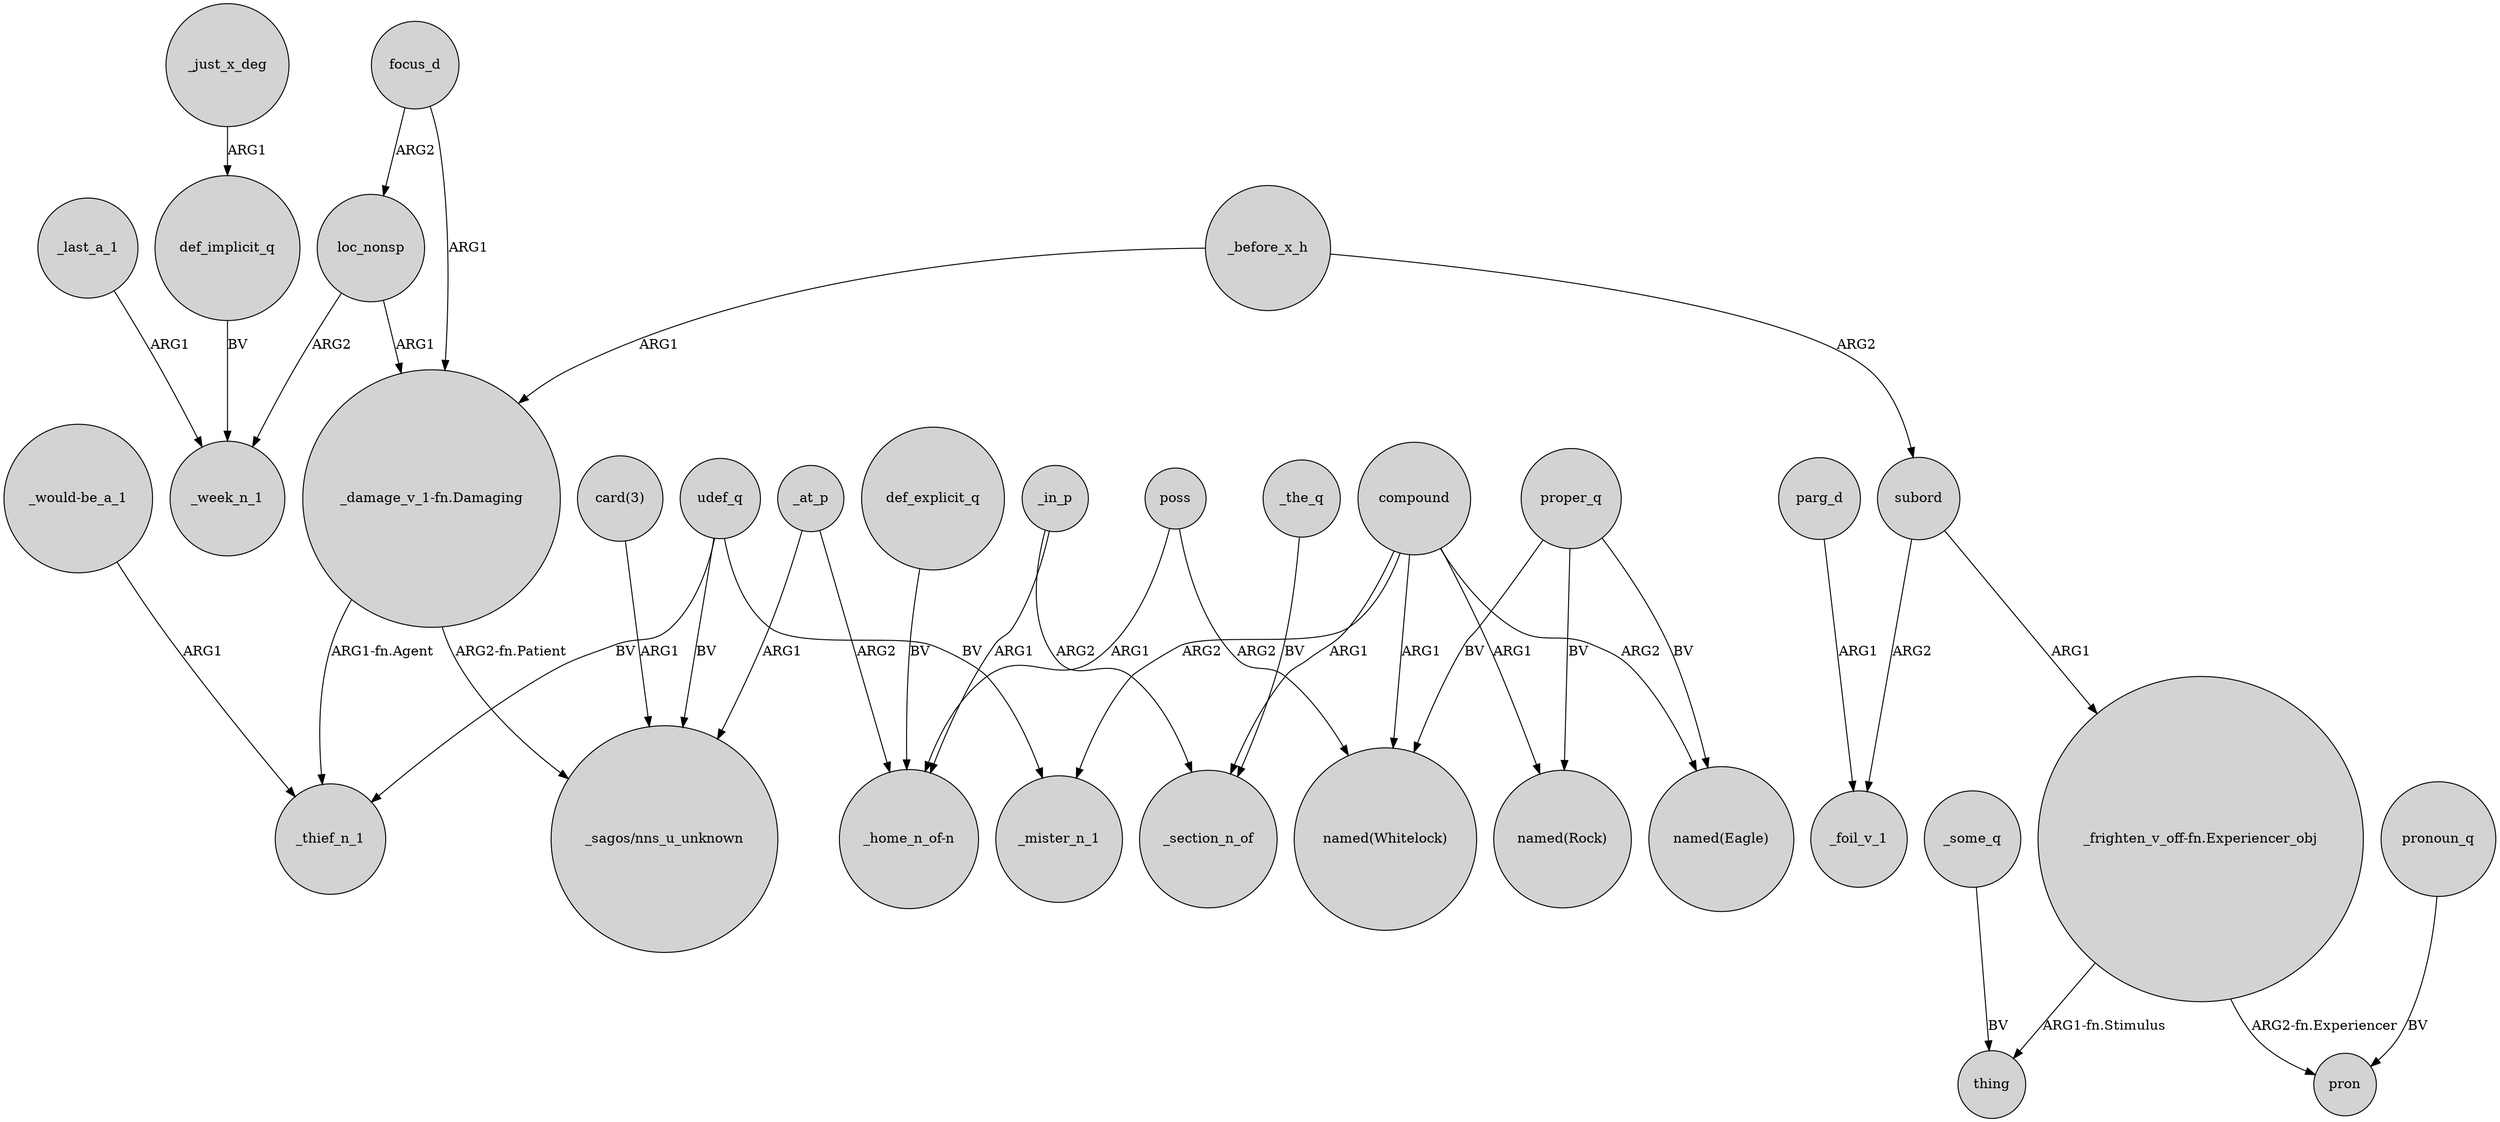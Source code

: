 digraph {
	node [shape=circle style=filled]
	focus_d -> loc_nonsp [label=ARG2]
	compound -> "named(Whitelock)" [label=ARG1]
	proper_q -> "named(Eagle)" [label=BV]
	def_implicit_q -> _week_n_1 [label=BV]
	udef_q -> _thief_n_1 [label=BV]
	"_damage_v_1-fn.Damaging" -> _thief_n_1 [label="ARG1-fn.Agent"]
	"_damage_v_1-fn.Damaging" -> "_sagos/nns_u_unknown" [label="ARG2-fn.Patient"]
	_at_p -> "_home_n_of-n" [label=ARG2]
	_some_q -> thing [label=BV]
	parg_d -> _foil_v_1 [label=ARG1]
	_in_p -> "_home_n_of-n" [label=ARG1]
	proper_q -> "named(Whitelock)" [label=BV]
	compound -> "named(Rock)" [label=ARG1]
	poss -> "_home_n_of-n" [label=ARG1]
	compound -> _mister_n_1 [label=ARG2]
	loc_nonsp -> "_damage_v_1-fn.Damaging" [label=ARG1]
	compound -> _section_n_of [label=ARG1]
	udef_q -> _mister_n_1 [label=BV]
	"card(3)" -> "_sagos/nns_u_unknown" [label=ARG1]
	_before_x_h -> subord [label=ARG2]
	_in_p -> _section_n_of [label=ARG2]
	pronoun_q -> pron [label=BV]
	loc_nonsp -> _week_n_1 [label=ARG2]
	_at_p -> "_sagos/nns_u_unknown" [label=ARG1]
	poss -> "named(Whitelock)" [label=ARG2]
	_the_q -> _section_n_of [label=BV]
	udef_q -> "_sagos/nns_u_unknown" [label=BV]
	subord -> _foil_v_1 [label=ARG2]
	"_would-be_a_1" -> _thief_n_1 [label=ARG1]
	_last_a_1 -> _week_n_1 [label=ARG1]
	"_frighten_v_off-fn.Experiencer_obj" -> pron [label="ARG2-fn.Experiencer"]
	proper_q -> "named(Rock)" [label=BV]
	"_frighten_v_off-fn.Experiencer_obj" -> thing [label="ARG1-fn.Stimulus"]
	def_explicit_q -> "_home_n_of-n" [label=BV]
	compound -> "named(Eagle)" [label=ARG2]
	_before_x_h -> "_damage_v_1-fn.Damaging" [label=ARG1]
	subord -> "_frighten_v_off-fn.Experiencer_obj" [label=ARG1]
	focus_d -> "_damage_v_1-fn.Damaging" [label=ARG1]
	_just_x_deg -> def_implicit_q [label=ARG1]
}
